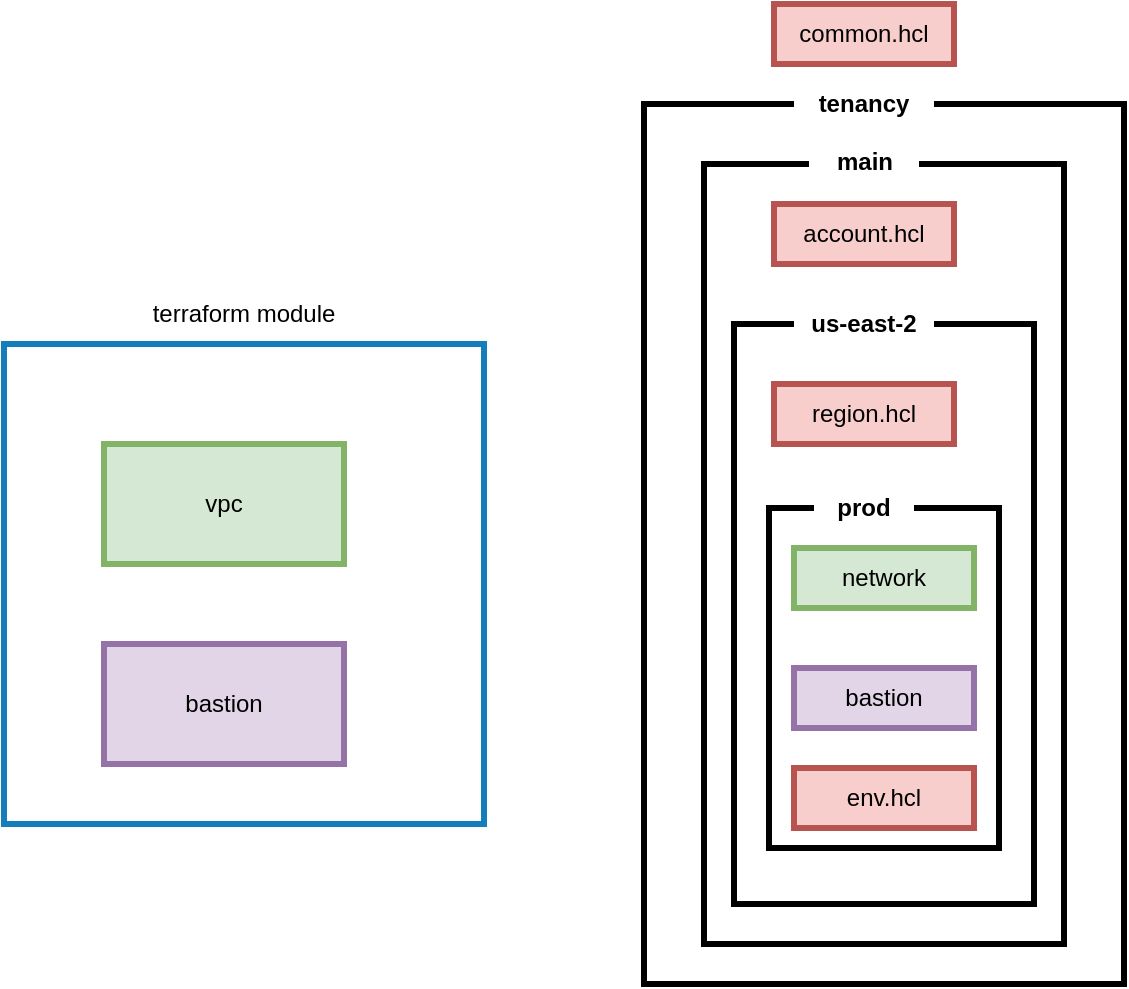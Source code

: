 <mxfile version="16.3.0" type="github">
  <diagram id="aNHKNKSCEudAVE1aIXGI" name="Page-1">
    <mxGraphModel dx="946" dy="991" grid="1" gridSize="10" guides="1" tooltips="1" connect="1" arrows="1" fold="1" page="0" pageScale="1" pageWidth="827" pageHeight="1169" math="0" shadow="0">
      <root>
        <mxCell id="0" />
        <mxCell id="1" parent="0" />
        <mxCell id="t-aMpEct67ms8JD1DDLI-1" value="" style="rounded=0;whiteSpace=wrap;html=1;fillColor=none;strokeWidth=3;strokeColor=#147EBA;" parent="1" vertex="1">
          <mxGeometry x="120" y="80" width="240" height="240" as="geometry" />
        </mxCell>
        <mxCell id="t-aMpEct67ms8JD1DDLI-2" value="terraform module" style="text;html=1;strokeColor=none;fillColor=none;align=center;verticalAlign=middle;whiteSpace=wrap;rounded=0;" parent="1" vertex="1">
          <mxGeometry x="170" y="50" width="140" height="30" as="geometry" />
        </mxCell>
        <mxCell id="t-aMpEct67ms8JD1DDLI-3" value="vpc" style="rounded=0;whiteSpace=wrap;html=1;strokeWidth=3;fillColor=#d5e8d4;strokeColor=#82b366;" parent="1" vertex="1">
          <mxGeometry x="170" y="130" width="120" height="60" as="geometry" />
        </mxCell>
        <mxCell id="t-aMpEct67ms8JD1DDLI-4" value="bastion" style="rounded=0;whiteSpace=wrap;html=1;strokeWidth=3;fillColor=#e1d5e7;strokeColor=#9673a6;" parent="1" vertex="1">
          <mxGeometry x="170" y="230" width="120" height="60" as="geometry" />
        </mxCell>
        <mxCell id="t-aMpEct67ms8JD1DDLI-5" value="" style="rounded=0;whiteSpace=wrap;html=1;strokeWidth=3;fillColor=none;" parent="1" vertex="1">
          <mxGeometry x="440" y="-40" width="240" height="440" as="geometry" />
        </mxCell>
        <mxCell id="t-aMpEct67ms8JD1DDLI-6" value="&lt;b&gt;tenancy&lt;/b&gt;" style="text;html=1;strokeColor=none;fillColor=#FFFFFF;align=center;verticalAlign=middle;whiteSpace=wrap;rounded=0;gradientColor=none;" parent="1" vertex="1">
          <mxGeometry x="515" y="-50" width="70" height="20" as="geometry" />
        </mxCell>
        <mxCell id="t-aMpEct67ms8JD1DDLI-7" value="" style="rounded=0;whiteSpace=wrap;html=1;strokeWidth=3;fillColor=none;" parent="1" vertex="1">
          <mxGeometry x="470" y="-10" width="180" height="390" as="geometry" />
        </mxCell>
        <mxCell id="t-aMpEct67ms8JD1DDLI-9" value="&lt;b&gt;main&lt;/b&gt;" style="text;html=1;strokeColor=none;fillColor=default;align=center;verticalAlign=middle;whiteSpace=wrap;rounded=0;" parent="1" vertex="1">
          <mxGeometry x="522.5" y="-26" width="55" height="30" as="geometry" />
        </mxCell>
        <mxCell id="t-aMpEct67ms8JD1DDLI-10" value="" style="rounded=0;whiteSpace=wrap;html=1;strokeWidth=3;fillColor=none;" parent="1" vertex="1">
          <mxGeometry x="485" y="70" width="150" height="290" as="geometry" />
        </mxCell>
        <mxCell id="t-aMpEct67ms8JD1DDLI-11" value="&lt;b&gt;us-east-2&lt;/b&gt;" style="text;html=1;strokeColor=none;fillColor=default;align=center;verticalAlign=middle;whiteSpace=wrap;rounded=0;" parent="1" vertex="1">
          <mxGeometry x="515" y="55" width="70" height="30" as="geometry" />
        </mxCell>
        <mxCell id="t-aMpEct67ms8JD1DDLI-12" value="" style="rounded=0;whiteSpace=wrap;html=1;strokeWidth=3;fillColor=none;" parent="1" vertex="1">
          <mxGeometry x="502.5" y="162" width="115" height="170" as="geometry" />
        </mxCell>
        <mxCell id="t-aMpEct67ms8JD1DDLI-13" value="&lt;b&gt;prod&lt;/b&gt;" style="text;html=1;strokeColor=none;fillColor=default;align=center;verticalAlign=middle;whiteSpace=wrap;rounded=0;" parent="1" vertex="1">
          <mxGeometry x="525" y="152" width="50" height="20" as="geometry" />
        </mxCell>
        <mxCell id="T6S7foqwIrgjK6Ff9_I0-1" value="network" style="rounded=0;whiteSpace=wrap;html=1;strokeWidth=3;fillColor=#d5e8d4;strokeColor=#82b366;" vertex="1" parent="1">
          <mxGeometry x="515" y="182" width="90" height="30" as="geometry" />
        </mxCell>
        <mxCell id="T6S7foqwIrgjK6Ff9_I0-2" value="bastion" style="rounded=0;whiteSpace=wrap;html=1;strokeWidth=3;fillColor=#e1d5e7;strokeColor=#9673a6;" vertex="1" parent="1">
          <mxGeometry x="515" y="242" width="90" height="30" as="geometry" />
        </mxCell>
        <mxCell id="T6S7foqwIrgjK6Ff9_I0-4" value="env.hcl" style="rounded=0;whiteSpace=wrap;html=1;strokeWidth=3;fillColor=#f8cecc;strokeColor=#b85450;" vertex="1" parent="1">
          <mxGeometry x="515" y="292" width="90" height="30" as="geometry" />
        </mxCell>
        <mxCell id="T6S7foqwIrgjK6Ff9_I0-5" value="region.hcl" style="rounded=0;whiteSpace=wrap;html=1;strokeWidth=3;fillColor=#f8cecc;strokeColor=#b85450;" vertex="1" parent="1">
          <mxGeometry x="505" y="100" width="90" height="30" as="geometry" />
        </mxCell>
        <mxCell id="T6S7foqwIrgjK6Ff9_I0-7" value="account.hcl" style="rounded=0;whiteSpace=wrap;html=1;strokeWidth=3;fillColor=#f8cecc;strokeColor=#b85450;" vertex="1" parent="1">
          <mxGeometry x="505" y="10" width="90" height="30" as="geometry" />
        </mxCell>
        <mxCell id="T6S7foqwIrgjK6Ff9_I0-8" value="common.hcl" style="rounded=0;whiteSpace=wrap;html=1;strokeWidth=3;fillColor=#f8cecc;strokeColor=#b85450;" vertex="1" parent="1">
          <mxGeometry x="505" y="-90" width="90" height="30" as="geometry" />
        </mxCell>
      </root>
    </mxGraphModel>
  </diagram>
</mxfile>
